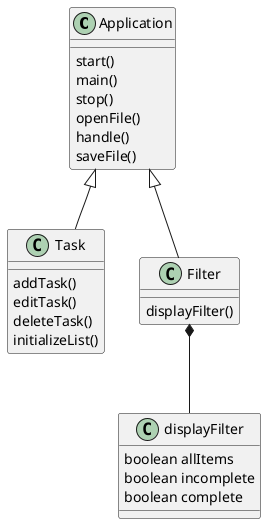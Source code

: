 @startuml
'https://plantuml.com/class-diagram


class Application {
start()
main()
stop()
openFile()
handle()
saveFile()
}

Application <|-- Task
class Task {
addTask()
editTask()
deleteTask()
initializeList()
}
Application <|-- Filter
class Filter{
displayFilter()
}

Filter *-- displayFilter
displayFilter : boolean allItems
displayFilter : boolean incomplete
displayFilter : boolean complete

@enduml
